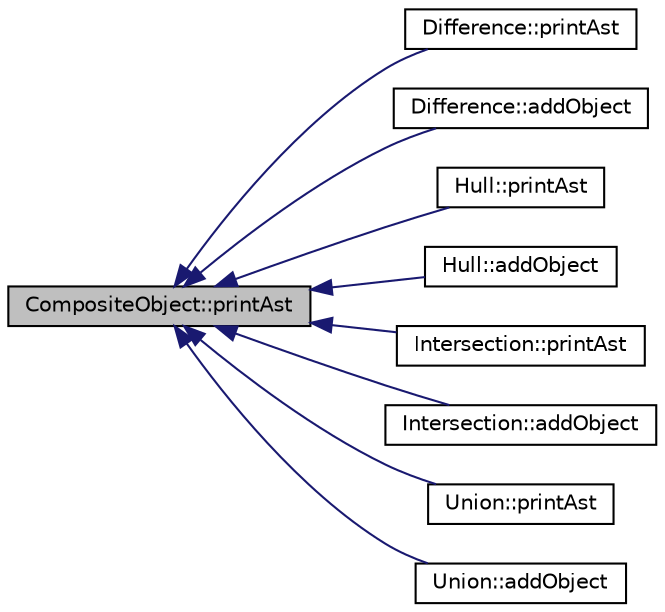 digraph "CompositeObject::printAst"
{
  edge [fontname="Helvetica",fontsize="10",labelfontname="Helvetica",labelfontsize="10"];
  node [fontname="Helvetica",fontsize="10",shape=record];
  rankdir="LR";
  Node43 [label="CompositeObject::printAst",height=0.2,width=0.4,color="black", fillcolor="grey75", style="filled", fontcolor="black"];
  Node43 -> Node44 [dir="back",color="midnightblue",fontsize="10",style="solid",fontname="Helvetica"];
  Node44 [label="Difference::printAst",height=0.2,width=0.4,color="black", fillcolor="white", style="filled",URL="$classDifference.html#aaf3ca88ce2090fb675d164fef9804e56",tooltip="Generate AST output for this object. "];
  Node43 -> Node45 [dir="back",color="midnightblue",fontsize="10",style="solid",fontname="Helvetica"];
  Node45 [label="Difference::addObject",height=0.2,width=0.4,color="black", fillcolor="white", style="filled",URL="$classDifference.html#ab5e1e90dd67de2a94b591f95efcf0a54",tooltip="Adds an object to the composite. "];
  Node43 -> Node46 [dir="back",color="midnightblue",fontsize="10",style="solid",fontname="Helvetica"];
  Node46 [label="Hull::printAst",height=0.2,width=0.4,color="black", fillcolor="white", style="filled",URL="$classHull.html#aa3827ae76b4ac98f92351cb11daeef01",tooltip="Generate AST output for this object. "];
  Node43 -> Node47 [dir="back",color="midnightblue",fontsize="10",style="solid",fontname="Helvetica"];
  Node47 [label="Hull::addObject",height=0.2,width=0.4,color="black", fillcolor="white", style="filled",URL="$classHull.html#ae2853233497b387ad310497803c8f438",tooltip="Adds an object to the composite. "];
  Node43 -> Node48 [dir="back",color="midnightblue",fontsize="10",style="solid",fontname="Helvetica"];
  Node48 [label="Intersection::printAst",height=0.2,width=0.4,color="black", fillcolor="white", style="filled",URL="$classIntersection.html#ad09c9fccf5b2477b265bbfa3811824cc",tooltip="Generate AST output for this object. "];
  Node43 -> Node49 [dir="back",color="midnightblue",fontsize="10",style="solid",fontname="Helvetica"];
  Node49 [label="Intersection::addObject",height=0.2,width=0.4,color="black", fillcolor="white", style="filled",URL="$classIntersection.html#a2a75f71e6cd804a724607c2548e56083",tooltip="Adds an object to the composite. "];
  Node43 -> Node50 [dir="back",color="midnightblue",fontsize="10",style="solid",fontname="Helvetica"];
  Node50 [label="Union::printAst",height=0.2,width=0.4,color="black", fillcolor="white", style="filled",URL="$classUnion.html#a6b7a89670cbcd8444575d78a81587c50",tooltip="Generate AST output for this object. "];
  Node43 -> Node51 [dir="back",color="midnightblue",fontsize="10",style="solid",fontname="Helvetica"];
  Node51 [label="Union::addObject",height=0.2,width=0.4,color="black", fillcolor="white", style="filled",URL="$classUnion.html#a631b7822063fbc0f15c650d8e35d10bc",tooltip="Adds an object to the composite. "];
}
